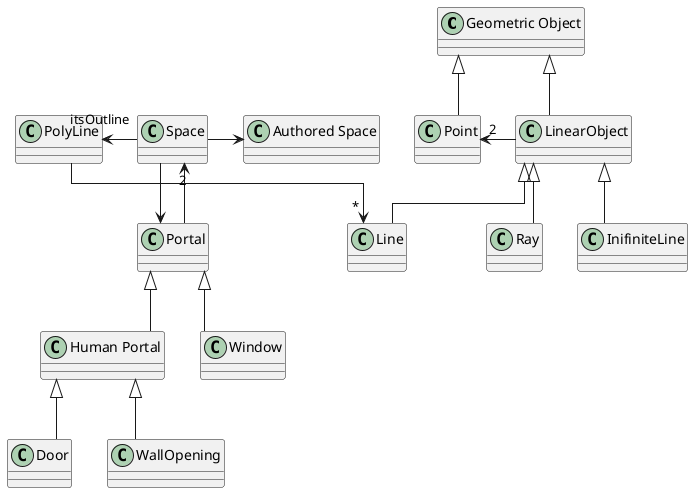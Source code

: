 @startuml Figure_2.4

' Line을 모두 직각으로 그린다.
skinparam linetype ortho

class "Geometric Object"
class "Point"
class "LinearObject"
class "Ray"
class "InifiniteLine"
class "Line"
class "PolyLine"

"Geometric Object" <|-down- "LinearObject"
"Geometric Object" <|-down- "Point"
"Point" "2" <-right- "LinearObject"
"LinearObject" <|-down- "Ray"
"LinearObject" <|-down- "InifiniteLine"
"LinearObject" <|-down- "Line"
"PolyLine" -down-> "*" "Line"

class "Space"
class "Portal"
class "Authored Space"
class "Human Portal"
class "Window"
class "Door"
class "WallOpening"

"PolyLine" "itsOutline" <-right- "Space"
"Space" -right-> "Authored Space"
"Space" -down-> "Portal"
"Portal" -up-> "2" "Space"
"Portal" <|-down- "Human Portal"
"Portal" <|-down- "Window"
"Human Portal" <|-down- "Door"
"Human Portal" <|-down- "WallOpening"

@enduml